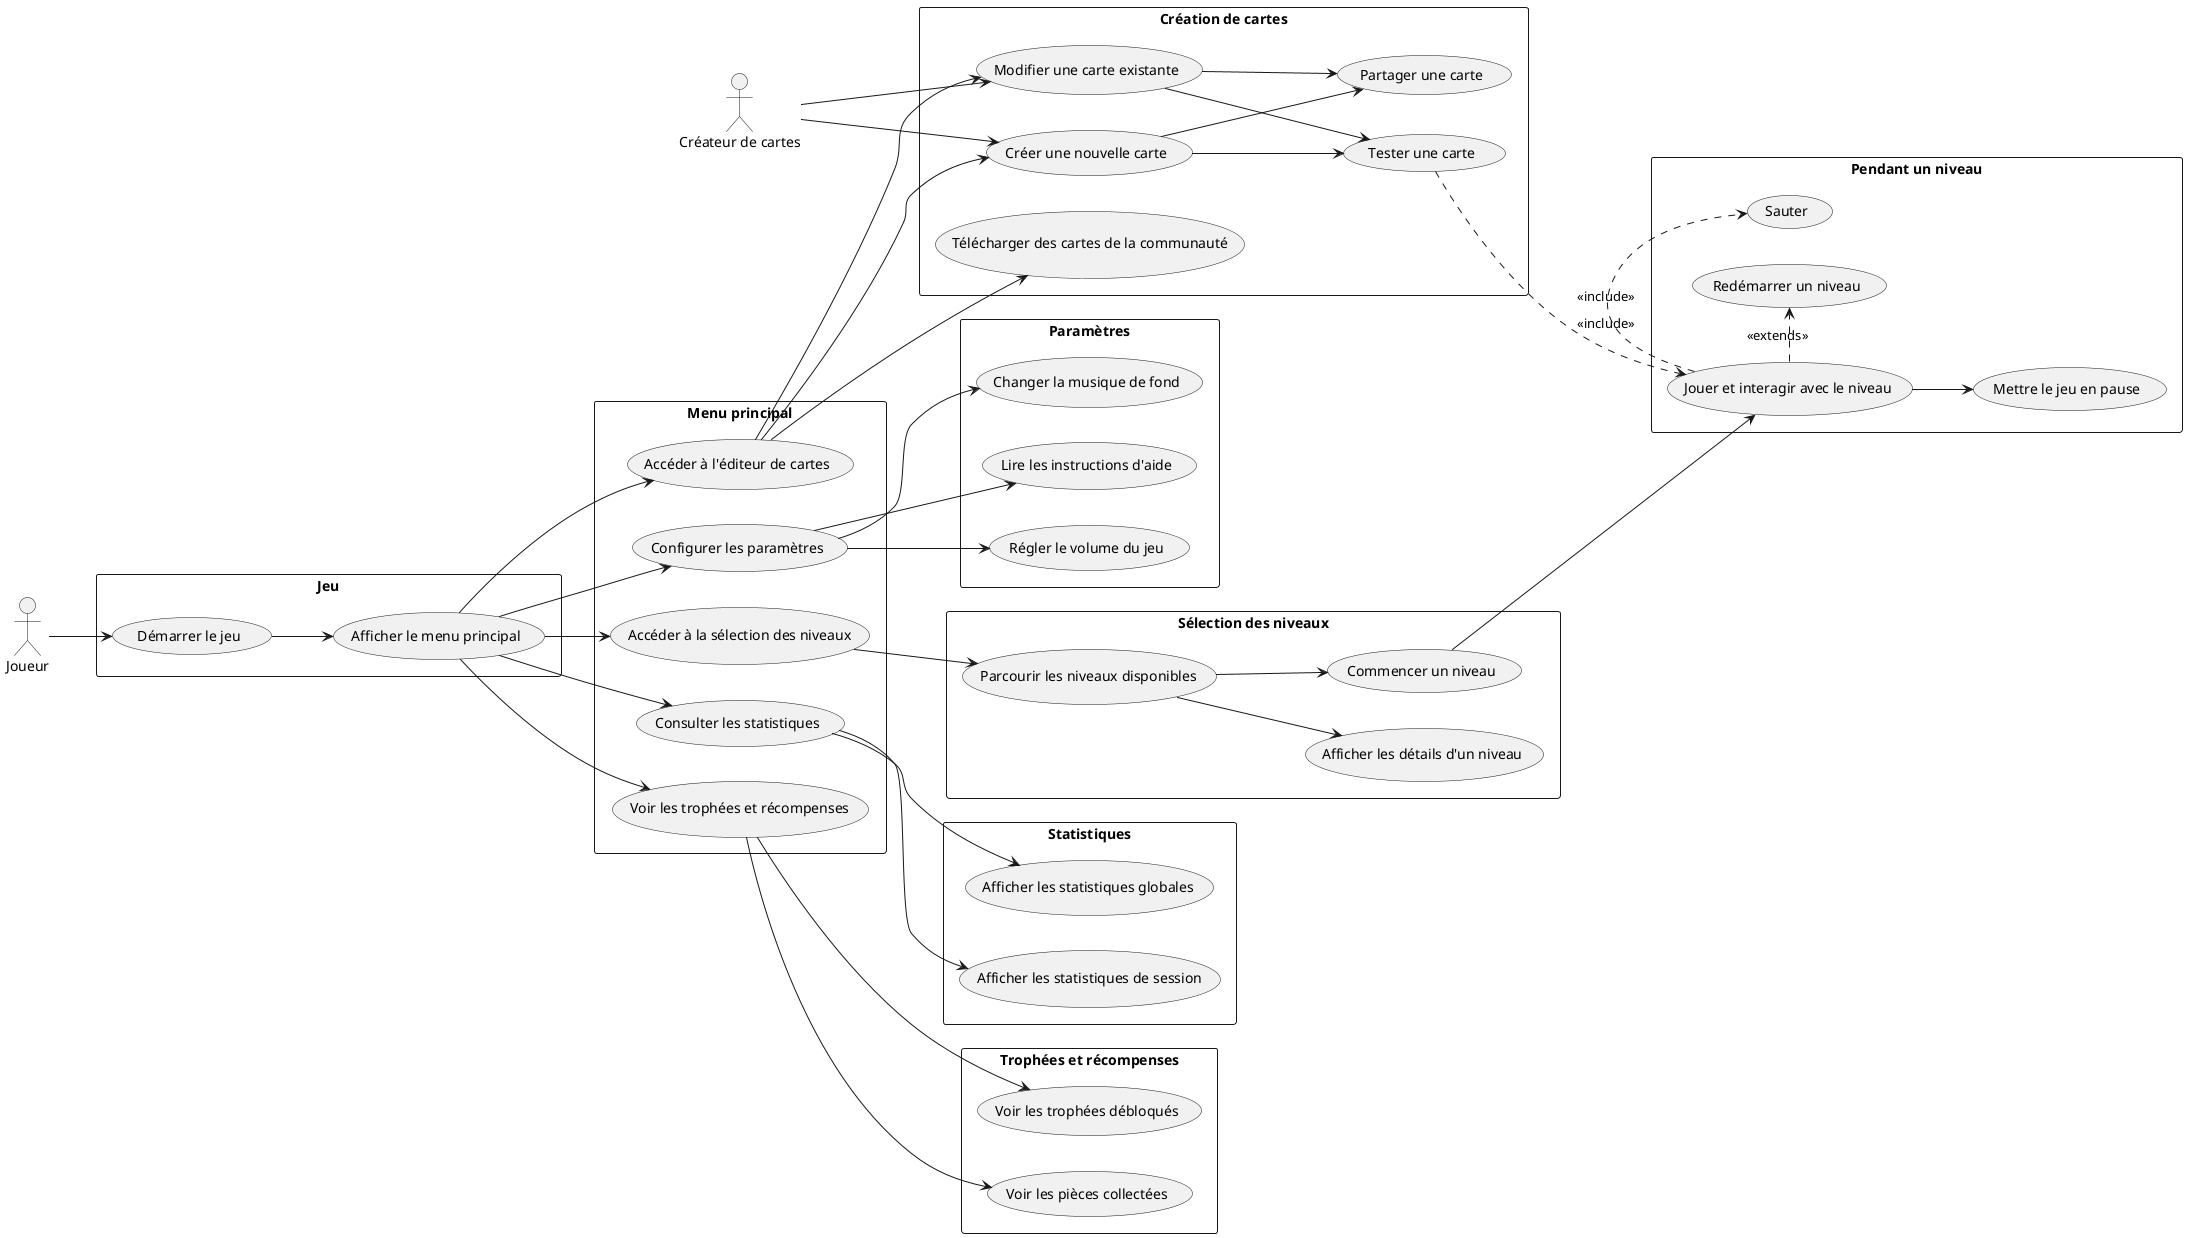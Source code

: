 @startuml Geometry Dash - Diagramme de cas d'utilisation

left to right direction

actor Joueur as Joueur
actor "Créateur de cartes" as Createur

rectangle Jeu {
  usecase "Démarrer le jeu" as DemarrerJeu
  usecase "Afficher le menu principal" as AfficherMenu
}

rectangle "Menu principal" {
  usecase "Configurer les paramètres" as ConfigurerParametres
  usecase "Accéder à la sélection des niveaux" as SelectionNiveau
  usecase "Accéder à l'éditeur de cartes" as EditeurCartes
  usecase "Consulter les statistiques" as ConsulterStats
  usecase "Voir les trophées et récompenses" as VoirTrophees
}

rectangle "Sélection des niveaux" {
  usecase "Parcourir les niveaux disponibles" as ParcourirNiveaux
  usecase "Afficher les détails d'un niveau" as AfficherDetailsNiveau
  usecase "Commencer un niveau" as CommencerNiveau
}

rectangle "Pendant un niveau" {
  usecase "Jouer et interagir avec le niveau" as JouerNiveau
  usecase "Sauter" as Sauter
  usecase "Redémarrer un niveau" as RedemarrerNiveau
  usecase "Mettre le jeu en pause" as MettrePause
}

rectangle "Paramètres" {
  usecase "Régler le volume du jeu" as ReglerVolume
  usecase "Changer la musique de fond" as ChangerMusique
  usecase "Lire les instructions d'aide" as LireAide
}

rectangle "Création de cartes" {
  usecase "Créer une nouvelle carte" as CreerNouvelleCarte
  usecase "Modifier une carte existante" as ModifierCarte
  usecase "Tester une carte" as TesterCarte
  usecase "Partager une carte" as PartagerCarte
  usecase "Télécharger des cartes de la communauté" as TelechargerCartes
}

rectangle "Statistiques" {
  usecase "Afficher les statistiques globales" as AfficherStatsGlobales
  usecase "Afficher les statistiques de session" as AfficherStatsSession
}

rectangle "Trophées et récompenses" {
  usecase "Voir les trophées débloqués" as VoirTropheesDebloques
  usecase "Voir les pièces collectées" as VoirPieces
}

Joueur --> DemarrerJeu
DemarrerJeu --> AfficherMenu
AfficherMenu --> ConfigurerParametres
AfficherMenu --> SelectionNiveau
AfficherMenu --> EditeurCartes
AfficherMenu --> ConsulterStats
AfficherMenu --> VoirTrophees

SelectionNiveau --> ParcourirNiveaux
ParcourirNiveaux --> AfficherDetailsNiveau
ParcourirNiveaux --> CommencerNiveau
CommencerNiveau --> JouerNiveau
JouerNiveau --> MettrePause

JouerNiveau .> Sauter : <<include>>
JouerNiveau .> RedemarrerNiveau : <<extends>>

ConfigurerParametres --> ReglerVolume
ConfigurerParametres --> ChangerMusique
ConfigurerParametres --> LireAide

EditeurCartes --> CreerNouvelleCarte
EditeurCartes --> ModifierCarte
CreerNouvelleCarte --> TesterCarte
ModifierCarte --> TesterCarte
CreerNouvelleCarte --> PartagerCarte
ModifierCarte --> PartagerCarte
EditeurCartes --> TelechargerCartes

TesterCarte .> JouerNiveau : <<include>>

ConsulterStats --> AfficherStatsGlobales
ConsulterStats --> AfficherStatsSession

VoirTrophees --> VoirTropheesDebloques
VoirTrophees --> VoirPieces

Createur --> CreerNouvelleCarte
Createur --> ModifierCarte

@enduml
